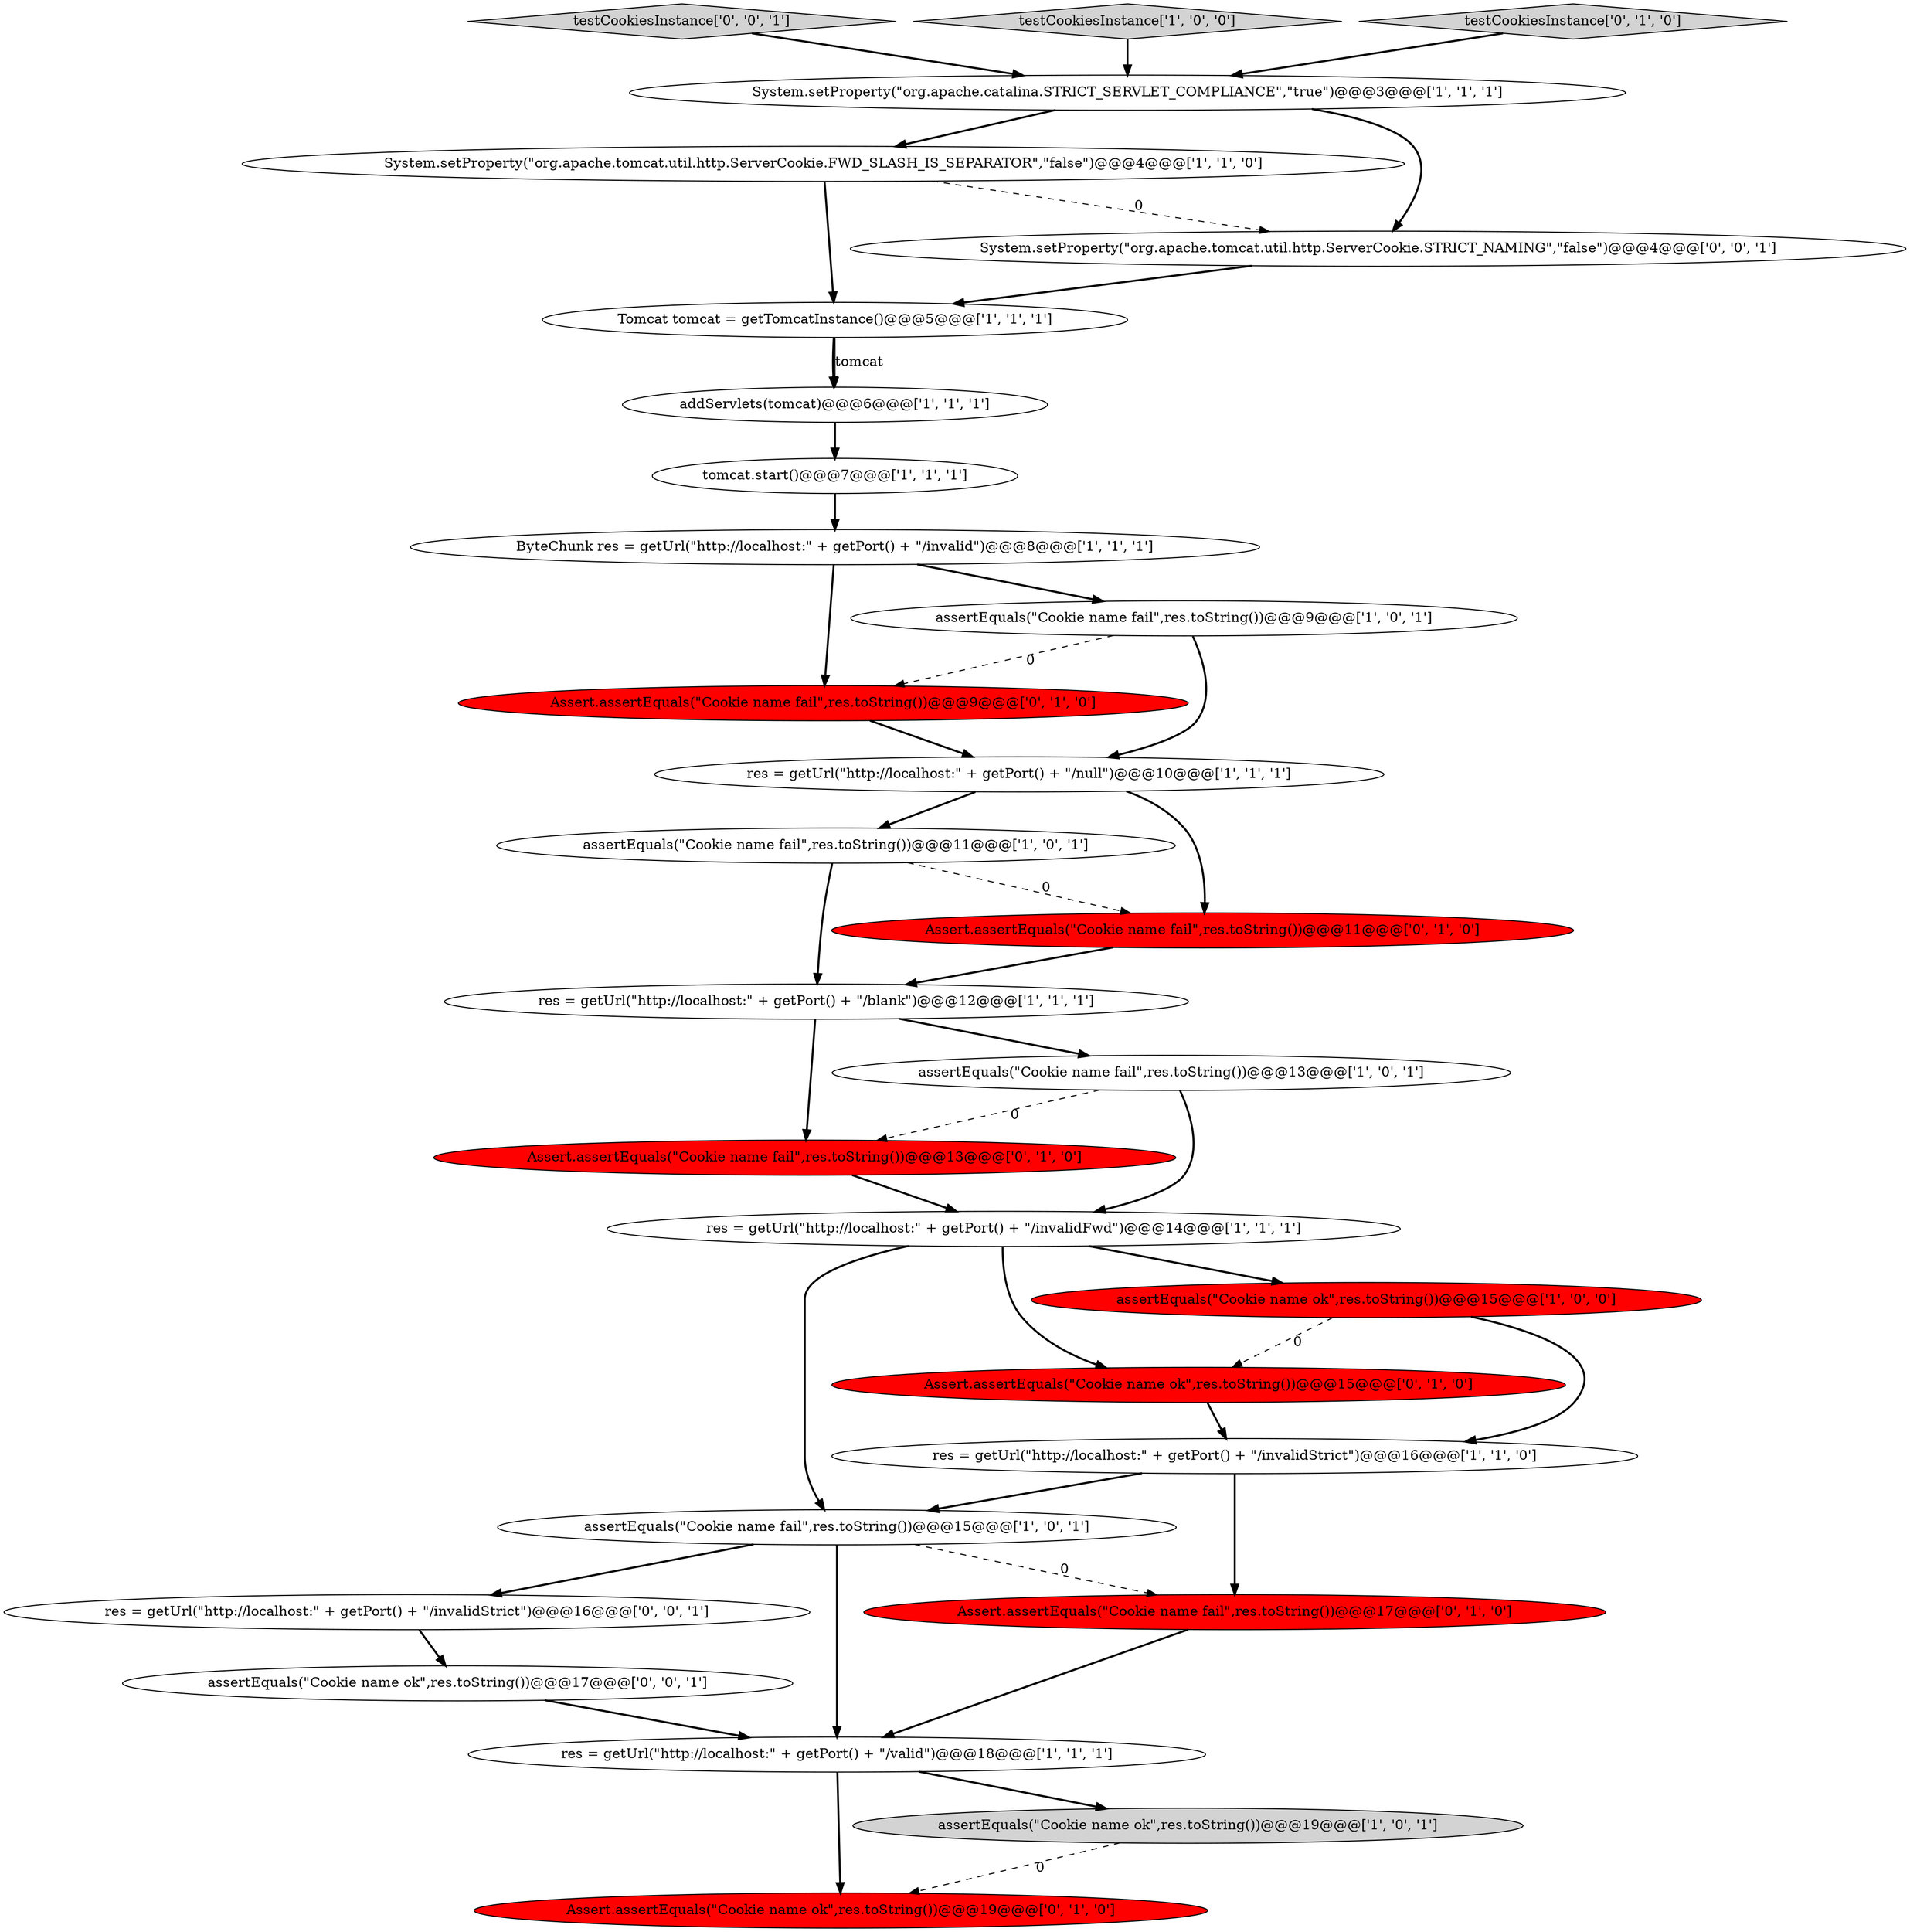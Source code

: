 digraph {
2 [style = filled, label = "addServlets(tomcat)@@@6@@@['1', '1', '1']", fillcolor = white, shape = ellipse image = "AAA0AAABBB1BBB"];
8 [style = filled, label = "ByteChunk res = getUrl(\"http://localhost:\" + getPort() + \"/invalid\")@@@8@@@['1', '1', '1']", fillcolor = white, shape = ellipse image = "AAA0AAABBB1BBB"];
20 [style = filled, label = "Assert.assertEquals(\"Cookie name fail\",res.toString())@@@13@@@['0', '1', '0']", fillcolor = red, shape = ellipse image = "AAA1AAABBB2BBB"];
14 [style = filled, label = "assertEquals(\"Cookie name fail\",res.toString())@@@11@@@['1', '0', '1']", fillcolor = white, shape = ellipse image = "AAA0AAABBB1BBB"];
1 [style = filled, label = "System.setProperty(\"org.apache.tomcat.util.http.ServerCookie.FWD_SLASH_IS_SEPARATOR\",\"false\")@@@4@@@['1', '1', '0']", fillcolor = white, shape = ellipse image = "AAA0AAABBB1BBB"];
15 [style = filled, label = "assertEquals(\"Cookie name fail\",res.toString())@@@15@@@['1', '0', '1']", fillcolor = white, shape = ellipse image = "AAA0AAABBB1BBB"];
17 [style = filled, label = "res = getUrl(\"http://localhost:\" + getPort() + \"/blank\")@@@12@@@['1', '1', '1']", fillcolor = white, shape = ellipse image = "AAA0AAABBB1BBB"];
23 [style = filled, label = "Assert.assertEquals(\"Cookie name fail\",res.toString())@@@11@@@['0', '1', '0']", fillcolor = red, shape = ellipse image = "AAA1AAABBB2BBB"];
5 [style = filled, label = "Tomcat tomcat = getTomcatInstance()@@@5@@@['1', '1', '1']", fillcolor = white, shape = ellipse image = "AAA0AAABBB1BBB"];
12 [style = filled, label = "res = getUrl(\"http://localhost:\" + getPort() + \"/invalidFwd\")@@@14@@@['1', '1', '1']", fillcolor = white, shape = ellipse image = "AAA0AAABBB1BBB"];
28 [style = filled, label = "testCookiesInstance['0', '0', '1']", fillcolor = lightgray, shape = diamond image = "AAA0AAABBB3BBB"];
22 [style = filled, label = "Assert.assertEquals(\"Cookie name fail\",res.toString())@@@17@@@['0', '1', '0']", fillcolor = red, shape = ellipse image = "AAA1AAABBB2BBB"];
18 [style = filled, label = "Assert.assertEquals(\"Cookie name ok\",res.toString())@@@19@@@['0', '1', '0']", fillcolor = red, shape = ellipse image = "AAA1AAABBB2BBB"];
9 [style = filled, label = "assertEquals(\"Cookie name fail\",res.toString())@@@13@@@['1', '0', '1']", fillcolor = white, shape = ellipse image = "AAA0AAABBB1BBB"];
7 [style = filled, label = "testCookiesInstance['1', '0', '0']", fillcolor = lightgray, shape = diamond image = "AAA0AAABBB1BBB"];
16 [style = filled, label = "res = getUrl(\"http://localhost:\" + getPort() + \"/invalidStrict\")@@@16@@@['1', '1', '0']", fillcolor = white, shape = ellipse image = "AAA0AAABBB1BBB"];
24 [style = filled, label = "testCookiesInstance['0', '1', '0']", fillcolor = lightgray, shape = diamond image = "AAA0AAABBB2BBB"];
19 [style = filled, label = "Assert.assertEquals(\"Cookie name ok\",res.toString())@@@15@@@['0', '1', '0']", fillcolor = red, shape = ellipse image = "AAA1AAABBB2BBB"];
4 [style = filled, label = "System.setProperty(\"org.apache.catalina.STRICT_SERVLET_COMPLIANCE\",\"true\")@@@3@@@['1', '1', '1']", fillcolor = white, shape = ellipse image = "AAA0AAABBB1BBB"];
3 [style = filled, label = "tomcat.start()@@@7@@@['1', '1', '1']", fillcolor = white, shape = ellipse image = "AAA0AAABBB1BBB"];
21 [style = filled, label = "Assert.assertEquals(\"Cookie name fail\",res.toString())@@@9@@@['0', '1', '0']", fillcolor = red, shape = ellipse image = "AAA1AAABBB2BBB"];
27 [style = filled, label = "res = getUrl(\"http://localhost:\" + getPort() + \"/invalidStrict\")@@@16@@@['0', '0', '1']", fillcolor = white, shape = ellipse image = "AAA0AAABBB3BBB"];
13 [style = filled, label = "res = getUrl(\"http://localhost:\" + getPort() + \"/valid\")@@@18@@@['1', '1', '1']", fillcolor = white, shape = ellipse image = "AAA0AAABBB1BBB"];
26 [style = filled, label = "System.setProperty(\"org.apache.tomcat.util.http.ServerCookie.STRICT_NAMING\",\"false\")@@@4@@@['0', '0', '1']", fillcolor = white, shape = ellipse image = "AAA0AAABBB3BBB"];
0 [style = filled, label = "res = getUrl(\"http://localhost:\" + getPort() + \"/null\")@@@10@@@['1', '1', '1']", fillcolor = white, shape = ellipse image = "AAA0AAABBB1BBB"];
25 [style = filled, label = "assertEquals(\"Cookie name ok\",res.toString())@@@17@@@['0', '0', '1']", fillcolor = white, shape = ellipse image = "AAA0AAABBB3BBB"];
6 [style = filled, label = "assertEquals(\"Cookie name ok\",res.toString())@@@19@@@['1', '0', '1']", fillcolor = lightgray, shape = ellipse image = "AAA0AAABBB1BBB"];
10 [style = filled, label = "assertEquals(\"Cookie name ok\",res.toString())@@@15@@@['1', '0', '0']", fillcolor = red, shape = ellipse image = "AAA1AAABBB1BBB"];
11 [style = filled, label = "assertEquals(\"Cookie name fail\",res.toString())@@@9@@@['1', '0', '1']", fillcolor = white, shape = ellipse image = "AAA0AAABBB1BBB"];
1->5 [style = bold, label=""];
9->20 [style = dashed, label="0"];
16->15 [style = bold, label=""];
15->13 [style = bold, label=""];
21->0 [style = bold, label=""];
25->13 [style = bold, label=""];
26->5 [style = bold, label=""];
10->19 [style = dashed, label="0"];
1->26 [style = dashed, label="0"];
17->9 [style = bold, label=""];
2->3 [style = bold, label=""];
12->15 [style = bold, label=""];
4->26 [style = bold, label=""];
14->17 [style = bold, label=""];
7->4 [style = bold, label=""];
16->22 [style = bold, label=""];
15->22 [style = dashed, label="0"];
19->16 [style = bold, label=""];
6->18 [style = dashed, label="0"];
5->2 [style = bold, label=""];
0->14 [style = bold, label=""];
11->0 [style = bold, label=""];
12->10 [style = bold, label=""];
24->4 [style = bold, label=""];
14->23 [style = dashed, label="0"];
0->23 [style = bold, label=""];
10->16 [style = bold, label=""];
3->8 [style = bold, label=""];
20->12 [style = bold, label=""];
8->21 [style = bold, label=""];
23->17 [style = bold, label=""];
5->2 [style = solid, label="tomcat"];
4->1 [style = bold, label=""];
9->12 [style = bold, label=""];
13->6 [style = bold, label=""];
12->19 [style = bold, label=""];
15->27 [style = bold, label=""];
8->11 [style = bold, label=""];
27->25 [style = bold, label=""];
22->13 [style = bold, label=""];
13->18 [style = bold, label=""];
28->4 [style = bold, label=""];
17->20 [style = bold, label=""];
11->21 [style = dashed, label="0"];
}

